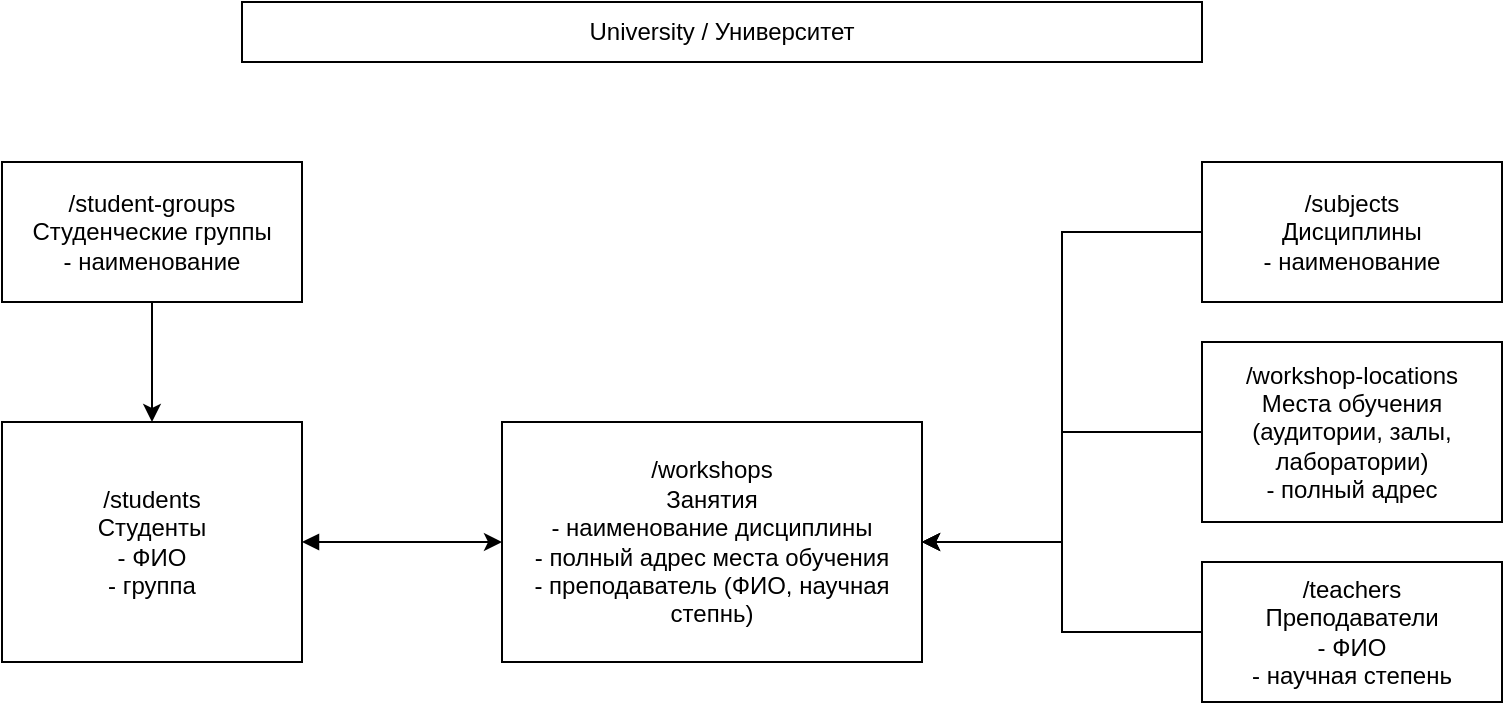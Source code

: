<mxfile version="20.2.0" type="device"><diagram id="C5RBs43oDa-KdzZeNtuy" name="Page-1"><mxGraphModel dx="981" dy="526" grid="1" gridSize="10" guides="1" tooltips="1" connect="1" arrows="1" fold="1" page="1" pageScale="1" pageWidth="827" pageHeight="1169" math="0" shadow="0"><root><mxCell id="WIyWlLk6GJQsqaUBKTNV-0"/><mxCell id="WIyWlLk6GJQsqaUBKTNV-1" parent="WIyWlLk6GJQsqaUBKTNV-0"/><mxCell id="EqTfLdPFJmcfv0bQCmjn-0" value="University / Университет" style="rounded=0;whiteSpace=wrap;html=1;" vertex="1" parent="WIyWlLk6GJQsqaUBKTNV-1"><mxGeometry x="160" y="40" width="480" height="30" as="geometry"/></mxCell><mxCell id="EqTfLdPFJmcfv0bQCmjn-10" style="edgeStyle=orthogonalEdgeStyle;rounded=0;orthogonalLoop=1;jettySize=auto;html=1;" edge="1" parent="WIyWlLk6GJQsqaUBKTNV-1" source="EqTfLdPFJmcfv0bQCmjn-1" target="EqTfLdPFJmcfv0bQCmjn-2"><mxGeometry relative="1" as="geometry"/></mxCell><mxCell id="EqTfLdPFJmcfv0bQCmjn-1" value="/student-groups&lt;br&gt;Студенческие группы&lt;br&gt;- наименование" style="rounded=0;whiteSpace=wrap;html=1;" vertex="1" parent="WIyWlLk6GJQsqaUBKTNV-1"><mxGeometry x="40" y="120" width="150" height="70" as="geometry"/></mxCell><mxCell id="EqTfLdPFJmcfv0bQCmjn-11" style="edgeStyle=orthogonalEdgeStyle;rounded=0;orthogonalLoop=1;jettySize=auto;html=1;entryX=0;entryY=0.5;entryDx=0;entryDy=0;startArrow=block;startFill=1;" edge="1" parent="WIyWlLk6GJQsqaUBKTNV-1" source="EqTfLdPFJmcfv0bQCmjn-2" target="EqTfLdPFJmcfv0bQCmjn-6"><mxGeometry relative="1" as="geometry"/></mxCell><mxCell id="EqTfLdPFJmcfv0bQCmjn-2" value="/students&lt;br&gt;Студенты&lt;br&gt;- ФИО&lt;br&gt;- группа" style="rounded=0;whiteSpace=wrap;html=1;" vertex="1" parent="WIyWlLk6GJQsqaUBKTNV-1"><mxGeometry x="40" y="250" width="150" height="120" as="geometry"/></mxCell><mxCell id="EqTfLdPFJmcfv0bQCmjn-7" style="edgeStyle=orthogonalEdgeStyle;rounded=0;orthogonalLoop=1;jettySize=auto;html=1;entryX=1;entryY=0.5;entryDx=0;entryDy=0;" edge="1" parent="WIyWlLk6GJQsqaUBKTNV-1" source="EqTfLdPFJmcfv0bQCmjn-3" target="EqTfLdPFJmcfv0bQCmjn-6"><mxGeometry relative="1" as="geometry"/></mxCell><mxCell id="EqTfLdPFJmcfv0bQCmjn-3" value="/subjects&lt;br&gt;Дисциплины&lt;br&gt;- наименование" style="rounded=0;whiteSpace=wrap;html=1;" vertex="1" parent="WIyWlLk6GJQsqaUBKTNV-1"><mxGeometry x="640" y="120" width="150" height="70" as="geometry"/></mxCell><mxCell id="EqTfLdPFJmcfv0bQCmjn-8" style="edgeStyle=orthogonalEdgeStyle;rounded=0;orthogonalLoop=1;jettySize=auto;html=1;" edge="1" parent="WIyWlLk6GJQsqaUBKTNV-1" source="EqTfLdPFJmcfv0bQCmjn-4" target="EqTfLdPFJmcfv0bQCmjn-6"><mxGeometry relative="1" as="geometry"/></mxCell><mxCell id="EqTfLdPFJmcfv0bQCmjn-4" value="/workshop-locations&lt;br&gt;Места обучения&lt;br&gt;(аудитории, залы, лаборатории)&lt;br&gt;- полный адрес" style="rounded=0;whiteSpace=wrap;html=1;" vertex="1" parent="WIyWlLk6GJQsqaUBKTNV-1"><mxGeometry x="640" y="210" width="150" height="90" as="geometry"/></mxCell><mxCell id="EqTfLdPFJmcfv0bQCmjn-9" style="edgeStyle=orthogonalEdgeStyle;rounded=0;orthogonalLoop=1;jettySize=auto;html=1;" edge="1" parent="WIyWlLk6GJQsqaUBKTNV-1" source="EqTfLdPFJmcfv0bQCmjn-5" target="EqTfLdPFJmcfv0bQCmjn-6"><mxGeometry relative="1" as="geometry"/></mxCell><mxCell id="EqTfLdPFJmcfv0bQCmjn-5" value="/teachers&lt;br&gt;Преподаватели&lt;br&gt;- ФИО&lt;br&gt;- научная степень" style="rounded=0;whiteSpace=wrap;html=1;" vertex="1" parent="WIyWlLk6GJQsqaUBKTNV-1"><mxGeometry x="640" y="320" width="150" height="70" as="geometry"/></mxCell><mxCell id="EqTfLdPFJmcfv0bQCmjn-6" value="/workshops&lt;br&gt;Занятия&lt;br&gt;- наименование дисциплины&lt;br&gt;- полный адрес места обучения&lt;br&gt;- преподаватель (ФИО, научная степнь)" style="rounded=0;whiteSpace=wrap;html=1;" vertex="1" parent="WIyWlLk6GJQsqaUBKTNV-1"><mxGeometry x="290" y="250" width="210" height="120" as="geometry"/></mxCell></root></mxGraphModel></diagram></mxfile>